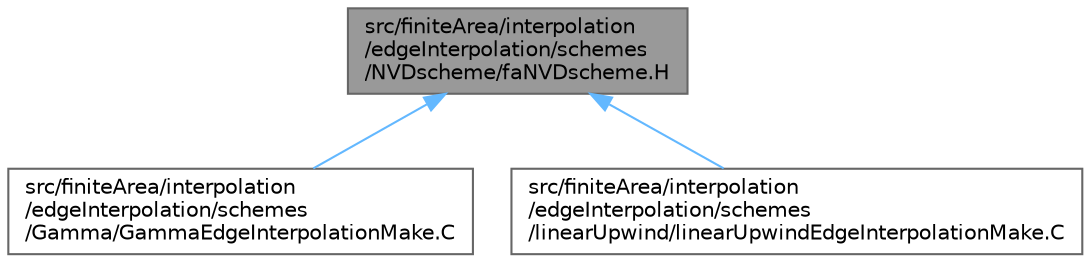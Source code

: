 digraph "src/finiteArea/interpolation/edgeInterpolation/schemes/NVDscheme/faNVDscheme.H"
{
 // LATEX_PDF_SIZE
  bgcolor="transparent";
  edge [fontname=Helvetica,fontsize=10,labelfontname=Helvetica,labelfontsize=10];
  node [fontname=Helvetica,fontsize=10,shape=box,height=0.2,width=0.4];
  Node1 [id="Node000001",label="src/finiteArea/interpolation\l/edgeInterpolation/schemes\l/NVDscheme/faNVDscheme.H",height=0.2,width=0.4,color="gray40", fillcolor="grey60", style="filled", fontcolor="black",tooltip=" "];
  Node1 -> Node2 [id="edge1_Node000001_Node000002",dir="back",color="steelblue1",style="solid",tooltip=" "];
  Node2 [id="Node000002",label="src/finiteArea/interpolation\l/edgeInterpolation/schemes\l/Gamma/GammaEdgeInterpolationMake.C",height=0.2,width=0.4,color="grey40", fillcolor="white", style="filled",URL="$GammaEdgeInterpolationMake_8C.html",tooltip=" "];
  Node1 -> Node3 [id="edge2_Node000001_Node000003",dir="back",color="steelblue1",style="solid",tooltip=" "];
  Node3 [id="Node000003",label="src/finiteArea/interpolation\l/edgeInterpolation/schemes\l/linearUpwind/linearUpwindEdgeInterpolationMake.C",height=0.2,width=0.4,color="grey40", fillcolor="white", style="filled",URL="$linearUpwindEdgeInterpolationMake_8C.html",tooltip=" "];
}
